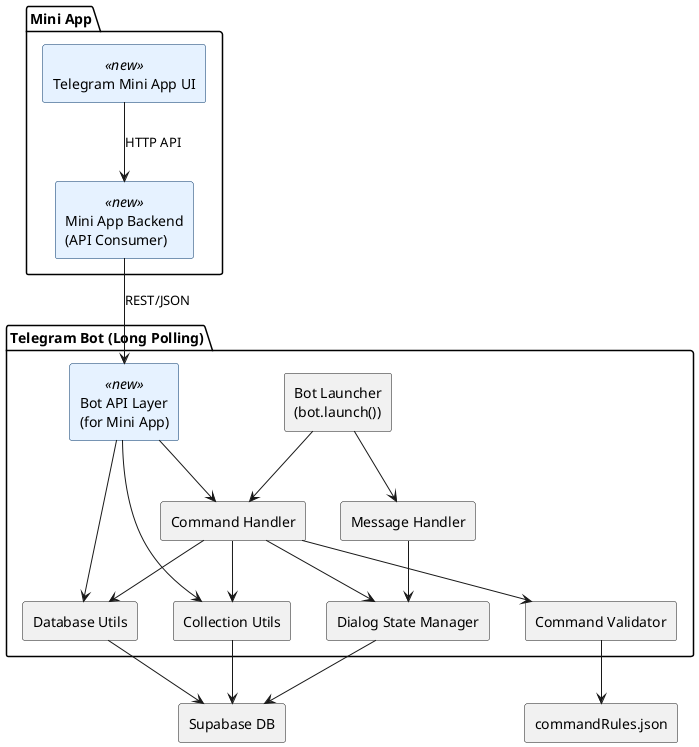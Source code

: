 @startuml
skinparam componentStyle rectangle
skinparam shadowing false

skinparam component {
  BackgroundColor<<new>> #e6f2ff
  BorderColor<<new>> #003366
}

package "Telegram Bot (Long Polling)" {
  [Bot Launcher\n(bot.launch())] --> [Command Handler]
  [Bot Launcher\n(bot.launch())] --> [Message Handler]

  [Command Handler] --> [Command Validator]
  [Command Handler] --> [Dialog State Manager]
  [Command Handler] --> [Collection Utils]
  [Command Handler] --> [Database Utils]

  [Message Handler] --> [Dialog State Manager]

  component "Bot API Layer\n(for Mini App)" <<new>> as BotAPI
  BotAPI --> [Command Handler]
  BotAPI --> [Collection Utils]
  BotAPI --> [Database Utils]
}

[Command Validator] --> [commandRules.json]
[Dialog State Manager] --> [Supabase DB]
[Collection Utils] --> [Supabase DB]
[Database Utils] --> [Supabase DB]

package "Mini App" {
  component "Telegram Mini App UI" <<new>> as MiniAppUI
  component "Mini App Backend\n(API Consumer)" <<new>> as MiniAppBackend

  MiniAppUI --> MiniAppBackend : HTTP API
  MiniAppBackend --> BotAPI : REST/JSON
}


@enduml

